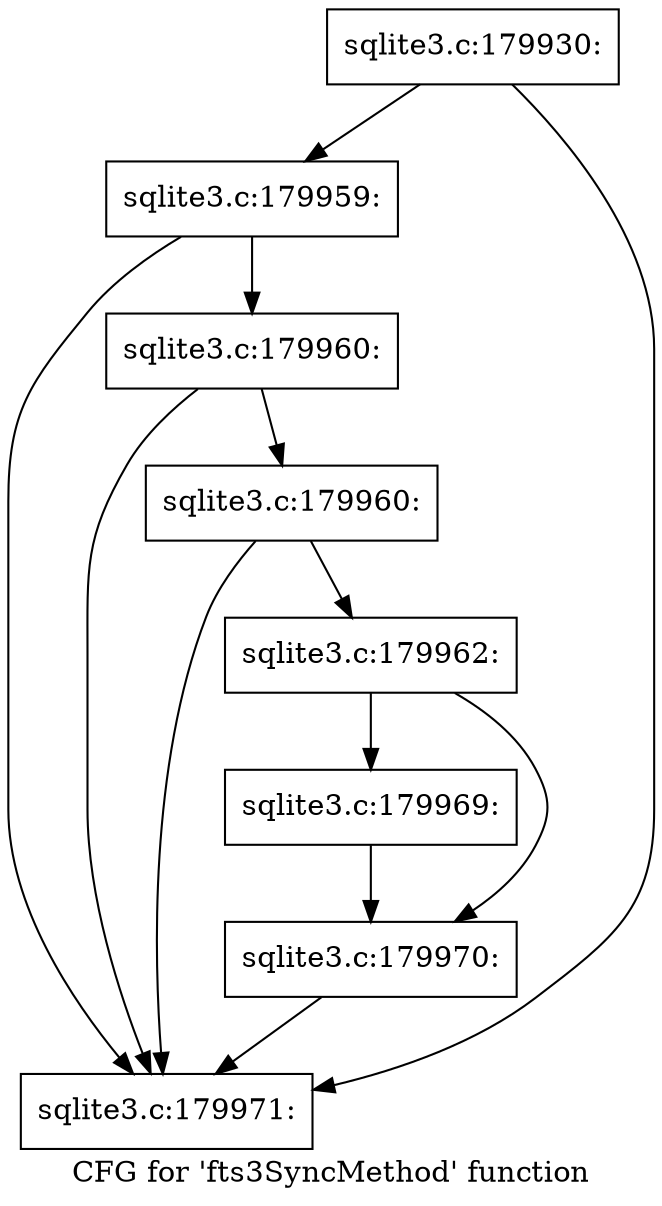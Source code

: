 digraph "CFG for 'fts3SyncMethod' function" {
	label="CFG for 'fts3SyncMethod' function";

	Node0x55c0f5d07ec0 [shape=record,label="{sqlite3.c:179930:}"];
	Node0x55c0f5d07ec0 -> Node0x55c0fb25b890;
	Node0x55c0f5d07ec0 -> Node0x55c0fb25b740;
	Node0x55c0fb25b890 [shape=record,label="{sqlite3.c:179959:}"];
	Node0x55c0fb25b890 -> Node0x55c0fb25b810;
	Node0x55c0fb25b890 -> Node0x55c0fb25b740;
	Node0x55c0fb25b810 [shape=record,label="{sqlite3.c:179960:}"];
	Node0x55c0fb25b810 -> Node0x55c0fb25b790;
	Node0x55c0fb25b810 -> Node0x55c0fb25b740;
	Node0x55c0fb25b790 [shape=record,label="{sqlite3.c:179960:}"];
	Node0x55c0fb25b790 -> Node0x55c0fb25b6f0;
	Node0x55c0fb25b790 -> Node0x55c0fb25b740;
	Node0x55c0fb25b6f0 [shape=record,label="{sqlite3.c:179962:}"];
	Node0x55c0fb25b6f0 -> Node0x55c0f6cc7270;
	Node0x55c0fb25b6f0 -> Node0x55c0fb25d490;
	Node0x55c0f6cc7270 [shape=record,label="{sqlite3.c:179969:}"];
	Node0x55c0f6cc7270 -> Node0x55c0fb25d490;
	Node0x55c0fb25d490 [shape=record,label="{sqlite3.c:179970:}"];
	Node0x55c0fb25d490 -> Node0x55c0fb25b740;
	Node0x55c0fb25b740 [shape=record,label="{sqlite3.c:179971:}"];
}

